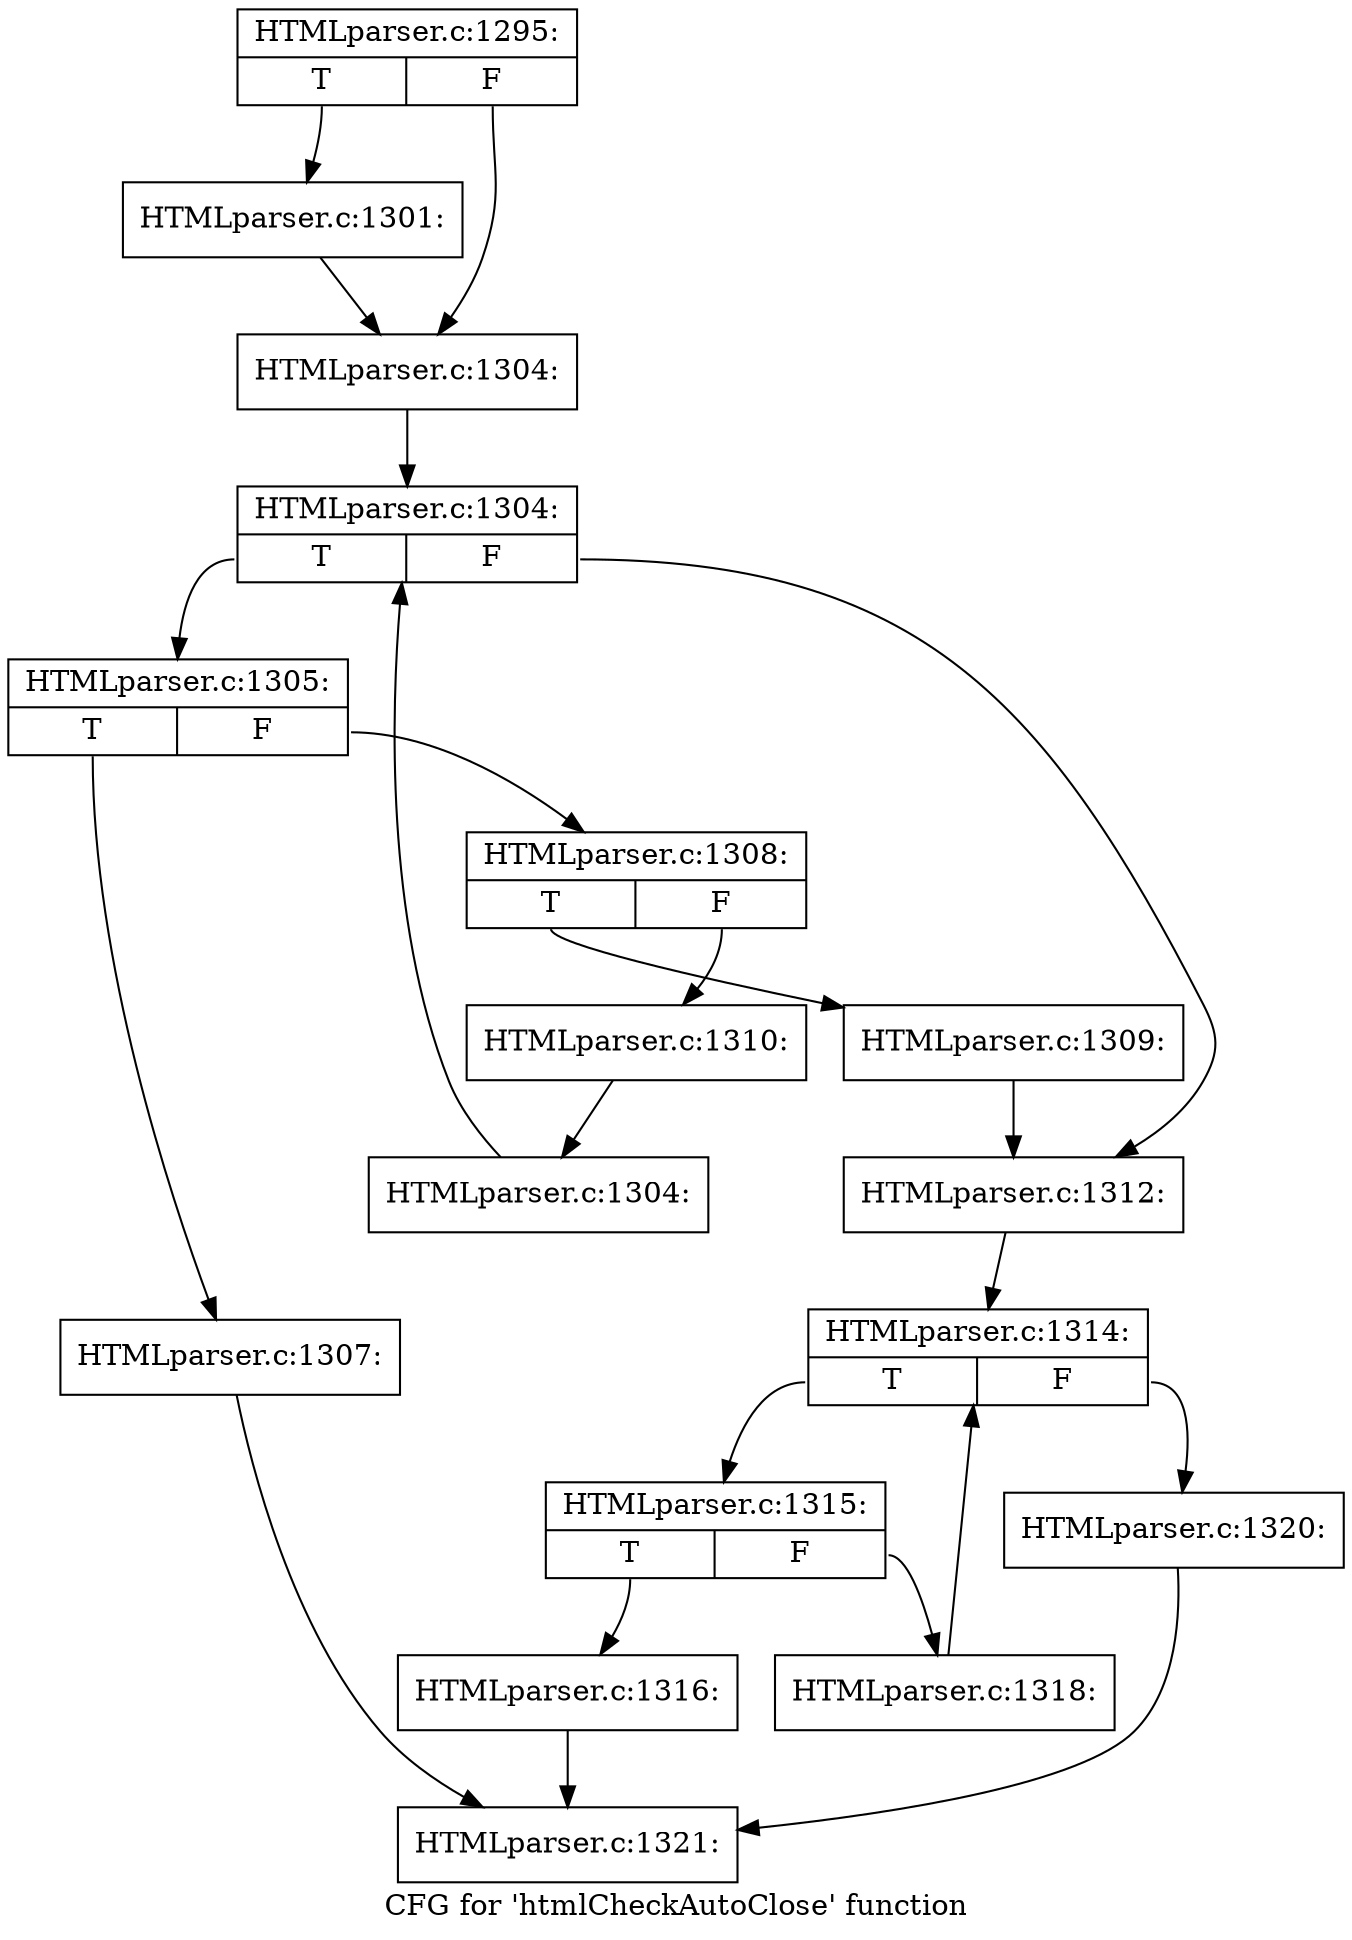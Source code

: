 digraph "CFG for 'htmlCheckAutoClose' function" {
	label="CFG for 'htmlCheckAutoClose' function";

	Node0x3de9c10 [shape=record,label="{HTMLparser.c:1295:|{<s0>T|<s1>F}}"];
	Node0x3de9c10:s0 -> Node0x3e18470;
	Node0x3de9c10:s1 -> Node0x3e184c0;
	Node0x3e18470 [shape=record,label="{HTMLparser.c:1301:}"];
	Node0x3e18470 -> Node0x3e184c0;
	Node0x3e184c0 [shape=record,label="{HTMLparser.c:1304:}"];
	Node0x3e184c0 -> Node0x3e18a10;
	Node0x3e18a10 [shape=record,label="{HTMLparser.c:1304:|{<s0>T|<s1>F}}"];
	Node0x3e18a10:s0 -> Node0x3e18cf0;
	Node0x3e18a10:s1 -> Node0x3e18870;
	Node0x3e18cf0 [shape=record,label="{HTMLparser.c:1305:|{<s0>T|<s1>F}}"];
	Node0x3e18cf0:s0 -> Node0x3e19250;
	Node0x3e18cf0:s1 -> Node0x3e192a0;
	Node0x3e19250 [shape=record,label="{HTMLparser.c:1307:}"];
	Node0x3e19250 -> Node0x3dea680;
	Node0x3e192a0 [shape=record,label="{HTMLparser.c:1308:|{<s0>T|<s1>F}}"];
	Node0x3e192a0:s0 -> Node0x3e19730;
	Node0x3e192a0:s1 -> Node0x3e19780;
	Node0x3e19730 [shape=record,label="{HTMLparser.c:1309:}"];
	Node0x3e19730 -> Node0x3e18870;
	Node0x3e19780 [shape=record,label="{HTMLparser.c:1310:}"];
	Node0x3e19780 -> Node0x3e18c60;
	Node0x3e18c60 [shape=record,label="{HTMLparser.c:1304:}"];
	Node0x3e18c60 -> Node0x3e18a10;
	Node0x3e18870 [shape=record,label="{HTMLparser.c:1312:}"];
	Node0x3e18870 -> Node0x3e1a5d0;
	Node0x3e1a5d0 [shape=record,label="{HTMLparser.c:1314:|{<s0>T|<s1>F}}"];
	Node0x3e1a5d0:s0 -> Node0x3e1ab50;
	Node0x3e1a5d0:s1 -> Node0x3e1a7f0;
	Node0x3e1ab50 [shape=record,label="{HTMLparser.c:1315:|{<s0>T|<s1>F}}"];
	Node0x3e1ab50:s0 -> Node0x3e1ad10;
	Node0x3e1ab50:s1 -> Node0x3e1ad60;
	Node0x3e1ad10 [shape=record,label="{HTMLparser.c:1316:}"];
	Node0x3e1ad10 -> Node0x3dea680;
	Node0x3e1ad60 [shape=record,label="{HTMLparser.c:1318:}"];
	Node0x3e1ad60 -> Node0x3e1a5d0;
	Node0x3e1a7f0 [shape=record,label="{HTMLparser.c:1320:}"];
	Node0x3e1a7f0 -> Node0x3dea680;
	Node0x3dea680 [shape=record,label="{HTMLparser.c:1321:}"];
}
